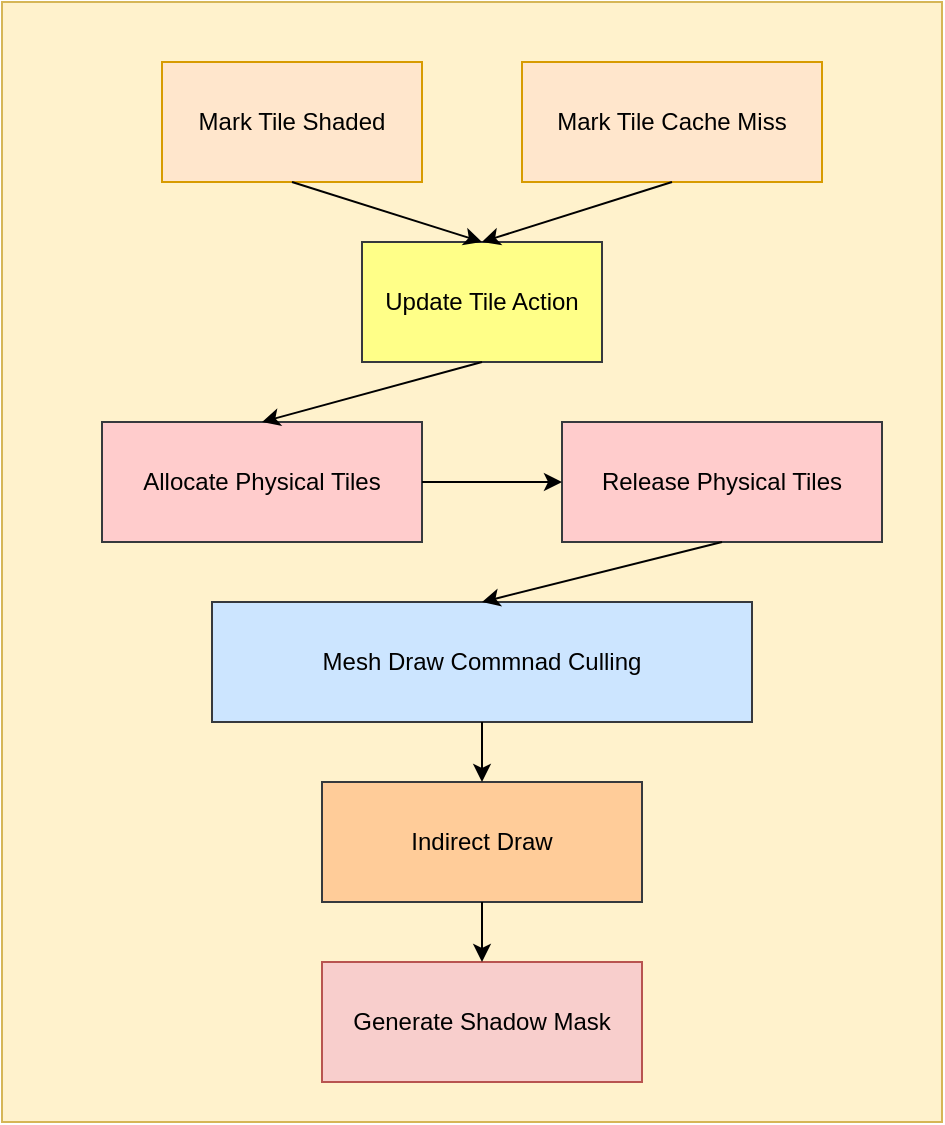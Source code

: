 <mxfile version="24.2.5" type="device">
  <diagram name="第 1 页" id="YCAOY3qQGaFkvpx_BxF4">
    <mxGraphModel dx="1050" dy="629" grid="1" gridSize="10" guides="1" tooltips="1" connect="1" arrows="1" fold="1" page="1" pageScale="1" pageWidth="827" pageHeight="1169" math="0" shadow="0">
      <root>
        <mxCell id="0" />
        <mxCell id="1" parent="0" />
        <mxCell id="b_fQ6hmZi4UUqIn3-4PZ-18" value="" style="rounded=0;whiteSpace=wrap;html=1;fillColor=#fff2cc;strokeColor=#d6b656;" vertex="1" parent="1">
          <mxGeometry x="120" y="210" width="470" height="560" as="geometry" />
        </mxCell>
        <mxCell id="b_fQ6hmZi4UUqIn3-4PZ-1" value="Mark Tile Shaded" style="rounded=0;whiteSpace=wrap;html=1;fillColor=#ffe6cc;strokeColor=#d79b00;" vertex="1" parent="1">
          <mxGeometry x="200" y="240" width="130" height="60" as="geometry" />
        </mxCell>
        <mxCell id="b_fQ6hmZi4UUqIn3-4PZ-2" value="Mark Tile Cache Miss" style="rounded=0;whiteSpace=wrap;html=1;fillColor=#ffe6cc;strokeColor=#d79b00;" vertex="1" parent="1">
          <mxGeometry x="380" y="240" width="150" height="60" as="geometry" />
        </mxCell>
        <mxCell id="b_fQ6hmZi4UUqIn3-4PZ-3" value="Update Tile Action" style="rounded=0;whiteSpace=wrap;html=1;fillColor=#ffff88;strokeColor=#36393d;" vertex="1" parent="1">
          <mxGeometry x="300" y="330" width="120" height="60" as="geometry" />
        </mxCell>
        <mxCell id="b_fQ6hmZi4UUqIn3-4PZ-4" value="Allocate Physical Tiles" style="rounded=0;whiteSpace=wrap;html=1;fillColor=#ffcccc;strokeColor=#36393d;" vertex="1" parent="1">
          <mxGeometry x="170" y="420" width="160" height="60" as="geometry" />
        </mxCell>
        <mxCell id="b_fQ6hmZi4UUqIn3-4PZ-5" value="Release Physical Tiles" style="rounded=0;whiteSpace=wrap;html=1;fillColor=#ffcccc;strokeColor=#36393d;" vertex="1" parent="1">
          <mxGeometry x="400" y="420" width="160" height="60" as="geometry" />
        </mxCell>
        <mxCell id="b_fQ6hmZi4UUqIn3-4PZ-6" value="Mesh Draw Commnad Culling" style="rounded=0;whiteSpace=wrap;html=1;fillColor=#cce5ff;strokeColor=#36393d;" vertex="1" parent="1">
          <mxGeometry x="225" y="510" width="270" height="60" as="geometry" />
        </mxCell>
        <mxCell id="b_fQ6hmZi4UUqIn3-4PZ-7" value="Indirect Draw&lt;span style=&quot;color: rgba(0, 0, 0, 0); font-family: monospace; font-size: 0px; text-align: start; text-wrap: nowrap;&quot;&gt;%3CmxGraphModel%3E%3Croot%3E%3CmxCell%20id%3D%220%22%2F%3E%3CmxCell%20id%3D%221%22%20parent%3D%220%22%2F%3E%3CmxCell%20id%3D%222%22%20value%3D%22Allocate%20Physical%20Tiles%22%20style%3D%22rounded%3D0%3BwhiteSpace%3Dwrap%3Bhtml%3D1%3B%22%20vertex%3D%221%22%20parent%3D%221%22%3E%3CmxGeometry%20x%3D%22190%22%20y%3D%22450%22%20width%3D%22160%22%20height%3D%2260%22%20as%3D%22geometry%22%2F%3E%3C%2FmxCell%3E%3C%2Froot%3E%3C%2FmxGraphModel%3E&lt;/span&gt;" style="rounded=0;whiteSpace=wrap;html=1;fillColor=#ffcc99;strokeColor=#36393d;" vertex="1" parent="1">
          <mxGeometry x="280" y="600" width="160" height="60" as="geometry" />
        </mxCell>
        <mxCell id="b_fQ6hmZi4UUqIn3-4PZ-8" value="Generate Shadow Mask" style="rounded=0;whiteSpace=wrap;html=1;fillColor=#f8cecc;strokeColor=#b85450;" vertex="1" parent="1">
          <mxGeometry x="280" y="690" width="160" height="60" as="geometry" />
        </mxCell>
        <mxCell id="b_fQ6hmZi4UUqIn3-4PZ-10" value="" style="endArrow=classic;html=1;rounded=0;exitX=0.5;exitY=1;exitDx=0;exitDy=0;entryX=0.5;entryY=0;entryDx=0;entryDy=0;" edge="1" parent="1" source="b_fQ6hmZi4UUqIn3-4PZ-1" target="b_fQ6hmZi4UUqIn3-4PZ-3">
          <mxGeometry width="50" height="50" relative="1" as="geometry">
            <mxPoint x="390" y="550" as="sourcePoint" />
            <mxPoint x="440" y="500" as="targetPoint" />
          </mxGeometry>
        </mxCell>
        <mxCell id="b_fQ6hmZi4UUqIn3-4PZ-11" value="" style="endArrow=classic;html=1;rounded=0;exitX=0.5;exitY=1;exitDx=0;exitDy=0;entryX=0.5;entryY=0;entryDx=0;entryDy=0;" edge="1" parent="1" source="b_fQ6hmZi4UUqIn3-4PZ-2" target="b_fQ6hmZi4UUqIn3-4PZ-3">
          <mxGeometry width="50" height="50" relative="1" as="geometry">
            <mxPoint x="390" y="550" as="sourcePoint" />
            <mxPoint x="440" y="500" as="targetPoint" />
          </mxGeometry>
        </mxCell>
        <mxCell id="b_fQ6hmZi4UUqIn3-4PZ-12" value="" style="endArrow=classic;html=1;rounded=0;exitX=0.5;exitY=1;exitDx=0;exitDy=0;entryX=0.5;entryY=0;entryDx=0;entryDy=0;" edge="1" parent="1" source="b_fQ6hmZi4UUqIn3-4PZ-3" target="b_fQ6hmZi4UUqIn3-4PZ-4">
          <mxGeometry width="50" height="50" relative="1" as="geometry">
            <mxPoint x="390" y="550" as="sourcePoint" />
            <mxPoint x="440" y="500" as="targetPoint" />
          </mxGeometry>
        </mxCell>
        <mxCell id="b_fQ6hmZi4UUqIn3-4PZ-13" value="" style="endArrow=classic;html=1;rounded=0;exitX=1;exitY=0.5;exitDx=0;exitDy=0;entryX=0;entryY=0.5;entryDx=0;entryDy=0;" edge="1" parent="1" source="b_fQ6hmZi4UUqIn3-4PZ-4" target="b_fQ6hmZi4UUqIn3-4PZ-5">
          <mxGeometry width="50" height="50" relative="1" as="geometry">
            <mxPoint x="390" y="550" as="sourcePoint" />
            <mxPoint x="440" y="500" as="targetPoint" />
          </mxGeometry>
        </mxCell>
        <mxCell id="b_fQ6hmZi4UUqIn3-4PZ-14" value="" style="endArrow=classic;html=1;rounded=0;exitX=0.5;exitY=1;exitDx=0;exitDy=0;entryX=0.5;entryY=0;entryDx=0;entryDy=0;" edge="1" parent="1" source="b_fQ6hmZi4UUqIn3-4PZ-5" target="b_fQ6hmZi4UUqIn3-4PZ-6">
          <mxGeometry width="50" height="50" relative="1" as="geometry">
            <mxPoint x="390" y="550" as="sourcePoint" />
            <mxPoint x="440" y="500" as="targetPoint" />
          </mxGeometry>
        </mxCell>
        <mxCell id="b_fQ6hmZi4UUqIn3-4PZ-15" value="" style="endArrow=classic;html=1;rounded=0;exitX=0.5;exitY=1;exitDx=0;exitDy=0;entryX=0.5;entryY=0;entryDx=0;entryDy=0;" edge="1" parent="1" source="b_fQ6hmZi4UUqIn3-4PZ-6" target="b_fQ6hmZi4UUqIn3-4PZ-7">
          <mxGeometry width="50" height="50" relative="1" as="geometry">
            <mxPoint x="390" y="550" as="sourcePoint" />
            <mxPoint x="440" y="500" as="targetPoint" />
          </mxGeometry>
        </mxCell>
        <mxCell id="b_fQ6hmZi4UUqIn3-4PZ-16" value="" style="endArrow=classic;html=1;rounded=0;entryX=0.5;entryY=0;entryDx=0;entryDy=0;" edge="1" parent="1" target="b_fQ6hmZi4UUqIn3-4PZ-8">
          <mxGeometry width="50" height="50" relative="1" as="geometry">
            <mxPoint x="360" y="660" as="sourcePoint" />
            <mxPoint x="370" y="610" as="targetPoint" />
          </mxGeometry>
        </mxCell>
      </root>
    </mxGraphModel>
  </diagram>
</mxfile>
